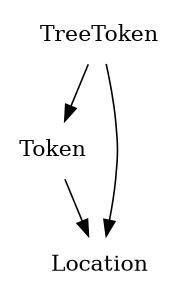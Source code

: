 digraph dependencies {
  size="3,2"
//  rankdir=LR
  node [shape=plaintext]
  Token -> Location
  TreeToken -> Location
  TreeToken -> Token
}

